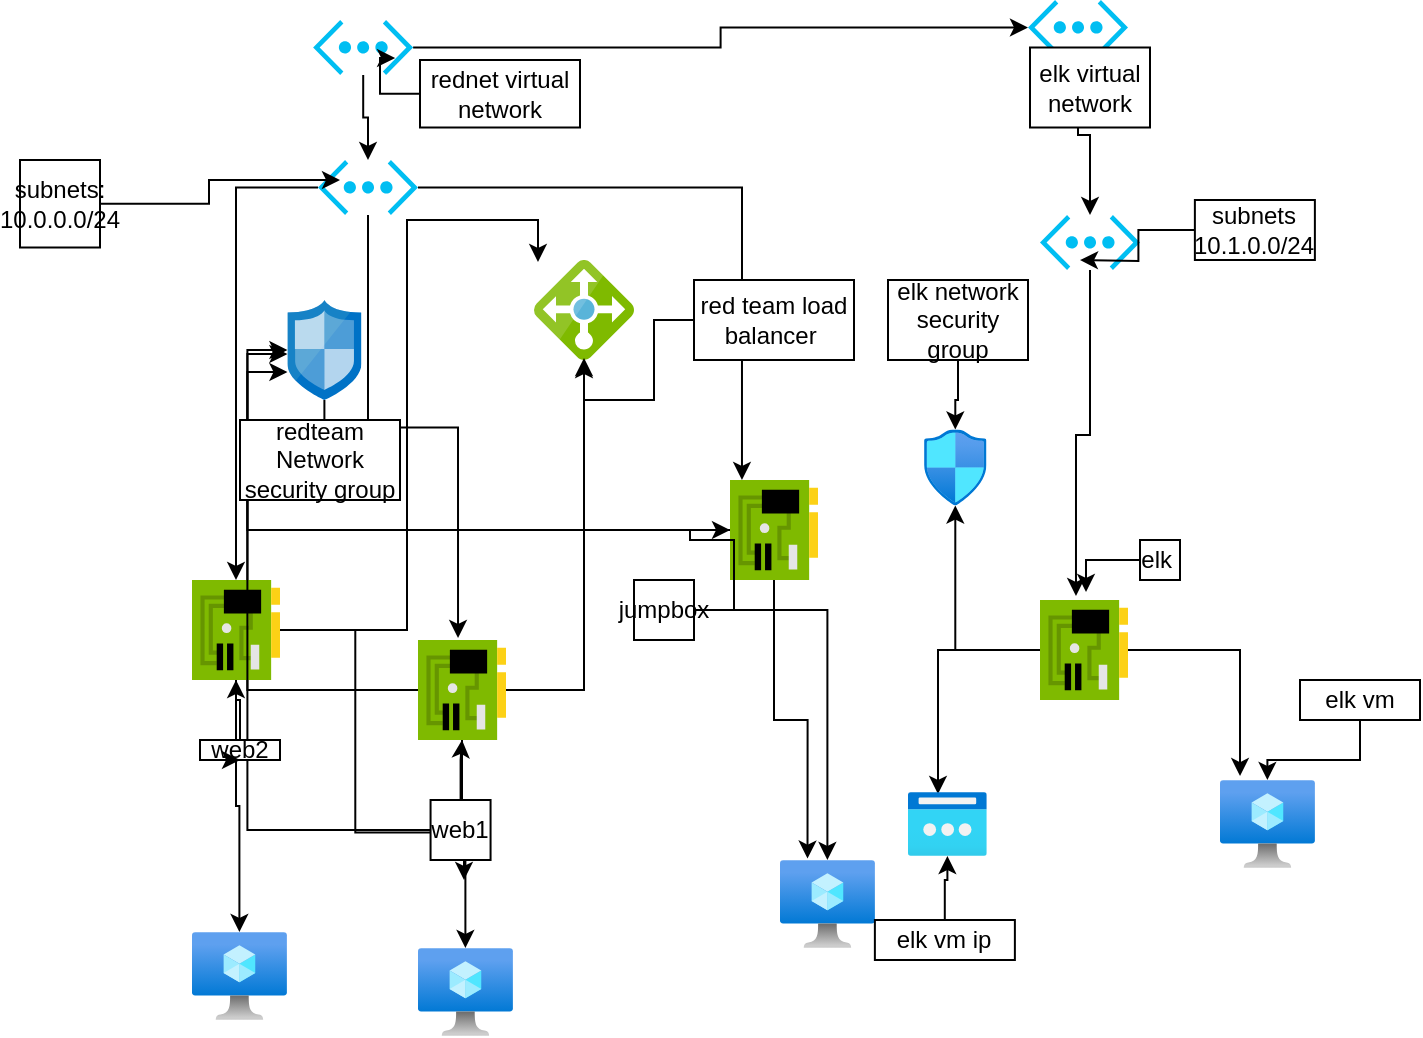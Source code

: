 <mxfile version="16.0.0" type="device"><diagram id="nUKfaTYPu4STcB7I_pFn" name="Page-1"><mxGraphModel dx="1655" dy="591" grid="1" gridSize="10" guides="1" tooltips="1" connect="1" arrows="1" fold="1" page="1" pageScale="1" pageWidth="827" pageHeight="1169" math="0" shadow="0"><root><mxCell id="0"/><mxCell id="1" parent="0"/><mxCell id="gL6sck5nnQwHP0IQRk-h-4" style="edgeStyle=orthogonalEdgeStyle;rounded=0;orthogonalLoop=1;jettySize=auto;html=1;entryX=0.5;entryY=0;entryDx=0;entryDy=0;entryPerimeter=0;" parent="1" source="gL6sck5nnQwHP0IQRk-h-1" target="gL6sck5nnQwHP0IQRk-h-2" edge="1"><mxGeometry relative="1" as="geometry"/></mxCell><mxCell id="gL6sck5nnQwHP0IQRk-h-46" style="edgeStyle=orthogonalEdgeStyle;rounded=0;orthogonalLoop=1;jettySize=auto;html=1;" parent="1" source="gL6sck5nnQwHP0IQRk-h-1" target="gL6sck5nnQwHP0IQRk-h-45" edge="1"><mxGeometry relative="1" as="geometry"/></mxCell><mxCell id="gL6sck5nnQwHP0IQRk-h-1" value="" style="verticalLabelPosition=bottom;html=1;verticalAlign=top;align=center;strokeColor=none;fillColor=#00BEF2;shape=mxgraph.azure.virtual_network;pointerEvents=1;" parent="1" vertex="1"><mxGeometry x="76.56" y="10" width="50" height="27.5" as="geometry"/></mxCell><mxCell id="gL6sck5nnQwHP0IQRk-h-13" style="edgeStyle=orthogonalEdgeStyle;rounded=0;orthogonalLoop=1;jettySize=auto;html=1;" parent="1" source="gL6sck5nnQwHP0IQRk-h-2" target="gL6sck5nnQwHP0IQRk-h-10" edge="1"><mxGeometry relative="1" as="geometry"/></mxCell><mxCell id="gL6sck5nnQwHP0IQRk-h-14" style="edgeStyle=orthogonalEdgeStyle;rounded=0;orthogonalLoop=1;jettySize=auto;html=1;entryX=0.455;entryY=-0.02;entryDx=0;entryDy=0;entryPerimeter=0;" parent="1" source="gL6sck5nnQwHP0IQRk-h-2" target="gL6sck5nnQwHP0IQRk-h-11" edge="1"><mxGeometry relative="1" as="geometry"/></mxCell><mxCell id="gL6sck5nnQwHP0IQRk-h-15" style="edgeStyle=orthogonalEdgeStyle;rounded=0;orthogonalLoop=1;jettySize=auto;html=1;entryX=0.136;entryY=0;entryDx=0;entryDy=0;entryPerimeter=0;" parent="1" source="gL6sck5nnQwHP0IQRk-h-2" target="gL6sck5nnQwHP0IQRk-h-12" edge="1"><mxGeometry relative="1" as="geometry"/></mxCell><mxCell id="gL6sck5nnQwHP0IQRk-h-2" value="" style="verticalLabelPosition=bottom;html=1;verticalAlign=top;align=center;strokeColor=none;fillColor=#00BEF2;shape=mxgraph.azure.virtual_network;pointerEvents=1;" parent="1" vertex="1"><mxGeometry x="79" y="80" width="50" height="27.5" as="geometry"/></mxCell><mxCell id="aI2xJYhMng1aokkfvCH_-7" style="edgeStyle=orthogonalEdgeStyle;rounded=0;orthogonalLoop=1;jettySize=auto;html=1;entryX=0.22;entryY=0.364;entryDx=0;entryDy=0;entryPerimeter=0;" edge="1" parent="1" source="gL6sck5nnQwHP0IQRk-h-5" target="gL6sck5nnQwHP0IQRk-h-2"><mxGeometry relative="1" as="geometry"/></mxCell><mxCell id="gL6sck5nnQwHP0IQRk-h-5" value="subnets: 10.0.0.0/24" style="whiteSpace=wrap;html=1;" parent="1" vertex="1"><mxGeometry x="-70" y="80" width="40" height="43.75" as="geometry"/></mxCell><mxCell id="gL6sck5nnQwHP0IQRk-h-9" style="edgeStyle=orthogonalEdgeStyle;rounded=0;orthogonalLoop=1;jettySize=auto;html=1;entryX=0.82;entryY=0.691;entryDx=0;entryDy=0;entryPerimeter=0;" parent="1" source="gL6sck5nnQwHP0IQRk-h-8" target="gL6sck5nnQwHP0IQRk-h-1" edge="1"><mxGeometry relative="1" as="geometry"/></mxCell><mxCell id="gL6sck5nnQwHP0IQRk-h-8" value="rednet virtual network" style="whiteSpace=wrap;html=1;" parent="1" vertex="1"><mxGeometry x="130" y="30" width="80" height="33.75" as="geometry"/></mxCell><mxCell id="gL6sck5nnQwHP0IQRk-h-25" style="edgeStyle=orthogonalEdgeStyle;rounded=0;orthogonalLoop=1;jettySize=auto;html=1;" parent="1" source="gL6sck5nnQwHP0IQRk-h-10" target="gL6sck5nnQwHP0IQRk-h-23" edge="1"><mxGeometry relative="1" as="geometry"/></mxCell><mxCell id="gL6sck5nnQwHP0IQRk-h-39" style="edgeStyle=orthogonalEdgeStyle;rounded=0;orthogonalLoop=1;jettySize=auto;html=1;entryX=0;entryY=0.54;entryDx=0;entryDy=0;entryPerimeter=0;startArrow=none;" parent="1" source="gL6sck5nnQwHP0IQRk-h-16" target="gL6sck5nnQwHP0IQRk-h-30" edge="1"><mxGeometry relative="1" as="geometry"/></mxCell><mxCell id="gL6sck5nnQwHP0IQRk-h-42" style="edgeStyle=orthogonalEdgeStyle;rounded=0;orthogonalLoop=1;jettySize=auto;html=1;entryX=0.04;entryY=0.02;entryDx=0;entryDy=0;entryPerimeter=0;" parent="1" source="gL6sck5nnQwHP0IQRk-h-10" target="gL6sck5nnQwHP0IQRk-h-40" edge="1"><mxGeometry relative="1" as="geometry"/></mxCell><mxCell id="gL6sck5nnQwHP0IQRk-h-10" value="" style="sketch=0;aspect=fixed;html=1;points=[];align=center;image;fontSize=12;image=img/lib/mscae/NetworkInterfaceCard.svg;" parent="1" vertex="1"><mxGeometry x="16" y="290" width="44" height="50" as="geometry"/></mxCell><mxCell id="gL6sck5nnQwHP0IQRk-h-26" style="edgeStyle=orthogonalEdgeStyle;rounded=0;orthogonalLoop=1;jettySize=auto;html=1;" parent="1" source="gL6sck5nnQwHP0IQRk-h-11" target="gL6sck5nnQwHP0IQRk-h-22" edge="1"><mxGeometry relative="1" as="geometry"/></mxCell><mxCell id="gL6sck5nnQwHP0IQRk-h-36" style="edgeStyle=orthogonalEdgeStyle;rounded=0;orthogonalLoop=1;jettySize=auto;html=1;entryX=0;entryY=0.5;entryDx=0;entryDy=0;entryPerimeter=0;" parent="1" source="gL6sck5nnQwHP0IQRk-h-11" target="gL6sck5nnQwHP0IQRk-h-30" edge="1"><mxGeometry relative="1" as="geometry"/></mxCell><mxCell id="gL6sck5nnQwHP0IQRk-h-41" style="edgeStyle=orthogonalEdgeStyle;rounded=0;orthogonalLoop=1;jettySize=auto;html=1;" parent="1" source="gL6sck5nnQwHP0IQRk-h-11" target="gL6sck5nnQwHP0IQRk-h-40" edge="1"><mxGeometry relative="1" as="geometry"/></mxCell><mxCell id="gL6sck5nnQwHP0IQRk-h-11" value="" style="sketch=0;aspect=fixed;html=1;points=[];align=center;image;fontSize=12;image=img/lib/mscae/NetworkInterfaceCard.svg;" parent="1" vertex="1"><mxGeometry x="129" y="320" width="44" height="50" as="geometry"/></mxCell><mxCell id="gL6sck5nnQwHP0IQRk-h-28" style="edgeStyle=orthogonalEdgeStyle;rounded=0;orthogonalLoop=1;jettySize=auto;html=1;entryX=0.29;entryY=-0.016;entryDx=0;entryDy=0;entryPerimeter=0;" parent="1" source="gL6sck5nnQwHP0IQRk-h-12" target="gL6sck5nnQwHP0IQRk-h-27" edge="1"><mxGeometry relative="1" as="geometry"/></mxCell><mxCell id="gL6sck5nnQwHP0IQRk-h-35" style="edgeStyle=orthogonalEdgeStyle;rounded=0;orthogonalLoop=1;jettySize=auto;html=1;entryX=0;entryY=0.72;entryDx=0;entryDy=0;entryPerimeter=0;" parent="1" source="gL6sck5nnQwHP0IQRk-h-12" target="gL6sck5nnQwHP0IQRk-h-30" edge="1"><mxGeometry relative="1" as="geometry"/></mxCell><mxCell id="gL6sck5nnQwHP0IQRk-h-12" value="" style="sketch=0;aspect=fixed;html=1;points=[];align=center;image;fontSize=12;image=img/lib/mscae/NetworkInterfaceCard.svg;" parent="1" vertex="1"><mxGeometry x="285" y="240" width="44" height="50" as="geometry"/></mxCell><mxCell id="gL6sck5nnQwHP0IQRk-h-17" style="edgeStyle=orthogonalEdgeStyle;rounded=0;orthogonalLoop=1;jettySize=auto;html=1;" parent="1" source="gL6sck5nnQwHP0IQRk-h-16" target="gL6sck5nnQwHP0IQRk-h-11" edge="1"><mxGeometry relative="1" as="geometry"/></mxCell><mxCell id="aI2xJYhMng1aokkfvCH_-1" style="edgeStyle=orthogonalEdgeStyle;rounded=0;orthogonalLoop=1;jettySize=auto;html=1;exitX=0.5;exitY=1;exitDx=0;exitDy=0;" edge="1" parent="1" source="gL6sck5nnQwHP0IQRk-h-16"><mxGeometry relative="1" as="geometry"><mxPoint x="152" y="440" as="targetPoint"/></mxGeometry></mxCell><mxCell id="gL6sck5nnQwHP0IQRk-h-19" style="edgeStyle=orthogonalEdgeStyle;rounded=0;orthogonalLoop=1;jettySize=auto;html=1;" parent="1" source="gL6sck5nnQwHP0IQRk-h-18" target="gL6sck5nnQwHP0IQRk-h-10" edge="1"><mxGeometry relative="1" as="geometry"/></mxCell><mxCell id="gL6sck5nnQwHP0IQRk-h-18" value="web2" style="whiteSpace=wrap;html=1;" parent="1" vertex="1"><mxGeometry x="20" y="370" width="40" height="10" as="geometry"/></mxCell><mxCell id="gL6sck5nnQwHP0IQRk-h-21" style="edgeStyle=orthogonalEdgeStyle;rounded=0;orthogonalLoop=1;jettySize=auto;html=1;" parent="1" source="gL6sck5nnQwHP0IQRk-h-20" target="gL6sck5nnQwHP0IQRk-h-12" edge="1"><mxGeometry relative="1" as="geometry"/></mxCell><mxCell id="gL6sck5nnQwHP0IQRk-h-29" style="edgeStyle=orthogonalEdgeStyle;rounded=0;orthogonalLoop=1;jettySize=auto;html=1;" parent="1" source="gL6sck5nnQwHP0IQRk-h-20" target="gL6sck5nnQwHP0IQRk-h-27" edge="1"><mxGeometry relative="1" as="geometry"/></mxCell><mxCell id="gL6sck5nnQwHP0IQRk-h-20" value="jumpbox" style="whiteSpace=wrap;html=1;" parent="1" vertex="1"><mxGeometry x="237" y="290" width="30" height="30" as="geometry"/></mxCell><mxCell id="gL6sck5nnQwHP0IQRk-h-22" value="" style="aspect=fixed;html=1;points=[];align=center;image;fontSize=12;image=img/lib/azure2/compute/Virtual_Machine.svg;" parent="1" vertex="1"><mxGeometry x="129" y="474" width="47.44" height="44" as="geometry"/></mxCell><mxCell id="gL6sck5nnQwHP0IQRk-h-23" value="" style="aspect=fixed;html=1;points=[];align=center;image;fontSize=12;image=img/lib/azure2/compute/Virtual_Machine.svg;" parent="1" vertex="1"><mxGeometry x="16.0" y="466" width="47.44" height="44" as="geometry"/></mxCell><mxCell id="gL6sck5nnQwHP0IQRk-h-27" value="" style="aspect=fixed;html=1;points=[];align=center;image;fontSize=12;image=img/lib/azure2/compute/Virtual_Machine.svg;" parent="1" vertex="1"><mxGeometry x="310" y="430" width="47.44" height="44" as="geometry"/></mxCell><mxCell id="gL6sck5nnQwHP0IQRk-h-32" style="edgeStyle=orthogonalEdgeStyle;rounded=0;orthogonalLoop=1;jettySize=auto;html=1;entryX=0.5;entryY=0;entryDx=0;entryDy=0;" parent="1" source="gL6sck5nnQwHP0IQRk-h-30" target="gL6sck5nnQwHP0IQRk-h-31" edge="1"><mxGeometry relative="1" as="geometry"/></mxCell><mxCell id="gL6sck5nnQwHP0IQRk-h-30" value="" style="sketch=0;aspect=fixed;html=1;points=[];align=center;image;fontSize=12;image=img/lib/mscae/Network_Security_Groups_Classic.svg;" parent="1" vertex="1"><mxGeometry x="63.72" y="150" width="37" height="50" as="geometry"/></mxCell><mxCell id="gL6sck5nnQwHP0IQRk-h-31" value="redteam Network security group" style="whiteSpace=wrap;html=1;" parent="1" vertex="1"><mxGeometry x="40" y="210" width="80" height="40" as="geometry"/></mxCell><mxCell id="gL6sck5nnQwHP0IQRk-h-40" value="" style="sketch=0;aspect=fixed;html=1;points=[];align=center;image;fontSize=12;image=img/lib/mscae/Load_Balancer_feature.svg;" parent="1" vertex="1"><mxGeometry x="187" y="130" width="50" height="50" as="geometry"/></mxCell><mxCell id="gL6sck5nnQwHP0IQRk-h-44" style="edgeStyle=orthogonalEdgeStyle;rounded=0;orthogonalLoop=1;jettySize=auto;html=1;entryX=0.5;entryY=0.98;entryDx=0;entryDy=0;entryPerimeter=0;" parent="1" source="gL6sck5nnQwHP0IQRk-h-43" target="gL6sck5nnQwHP0IQRk-h-40" edge="1"><mxGeometry relative="1" as="geometry"/></mxCell><mxCell id="gL6sck5nnQwHP0IQRk-h-43" value="red team load balancer&amp;nbsp;" style="whiteSpace=wrap;html=1;" parent="1" vertex="1"><mxGeometry x="267" y="140" width="80" height="40" as="geometry"/></mxCell><mxCell id="gL6sck5nnQwHP0IQRk-h-51" style="edgeStyle=orthogonalEdgeStyle;rounded=0;orthogonalLoop=1;jettySize=auto;html=1;entryX=0.5;entryY=0;entryDx=0;entryDy=0;entryPerimeter=0;" parent="1" source="gL6sck5nnQwHP0IQRk-h-45" target="gL6sck5nnQwHP0IQRk-h-48" edge="1"><mxGeometry relative="1" as="geometry"/></mxCell><mxCell id="gL6sck5nnQwHP0IQRk-h-45" value="" style="verticalLabelPosition=bottom;html=1;verticalAlign=top;align=center;strokeColor=none;fillColor=#00BEF2;shape=mxgraph.azure.virtual_network;pointerEvents=1;" parent="1" vertex="1"><mxGeometry x="434" width="50" height="27.5" as="geometry"/></mxCell><mxCell id="gL6sck5nnQwHP0IQRk-h-47" value="elk virtual network" style="whiteSpace=wrap;html=1;" parent="1" vertex="1"><mxGeometry x="435" y="23.75" width="60" height="40" as="geometry"/></mxCell><mxCell id="aI2xJYhMng1aokkfvCH_-6" style="edgeStyle=orthogonalEdgeStyle;rounded=0;orthogonalLoop=1;jettySize=auto;html=1;entryX=0.409;entryY=-0.04;entryDx=0;entryDy=0;entryPerimeter=0;" edge="1" parent="1" source="gL6sck5nnQwHP0IQRk-h-48" target="gL6sck5nnQwHP0IQRk-h-52"><mxGeometry relative="1" as="geometry"/></mxCell><mxCell id="gL6sck5nnQwHP0IQRk-h-48" value="" style="verticalLabelPosition=bottom;html=1;verticalAlign=top;align=center;strokeColor=none;fillColor=#00BEF2;shape=mxgraph.azure.virtual_network;pointerEvents=1;" parent="1" vertex="1"><mxGeometry x="440" y="107.5" width="50" height="27.5" as="geometry"/></mxCell><mxCell id="gL6sck5nnQwHP0IQRk-h-50" style="edgeStyle=orthogonalEdgeStyle;rounded=0;orthogonalLoop=1;jettySize=auto;html=1;" parent="1" source="gL6sck5nnQwHP0IQRk-h-49" edge="1"><mxGeometry relative="1" as="geometry"><mxPoint x="460" y="130" as="targetPoint"/></mxGeometry></mxCell><mxCell id="gL6sck5nnQwHP0IQRk-h-49" value="subnets 10.1.0.0/24" style="whiteSpace=wrap;html=1;" parent="1" vertex="1"><mxGeometry x="517.44" y="100" width="60" height="30" as="geometry"/></mxCell><mxCell id="gL6sck5nnQwHP0IQRk-h-58" style="edgeStyle=orthogonalEdgeStyle;rounded=0;orthogonalLoop=1;jettySize=auto;html=1;entryX=0.211;entryY=-0.045;entryDx=0;entryDy=0;entryPerimeter=0;" parent="1" source="gL6sck5nnQwHP0IQRk-h-52" target="gL6sck5nnQwHP0IQRk-h-55" edge="1"><mxGeometry relative="1" as="geometry"/></mxCell><mxCell id="gL6sck5nnQwHP0IQRk-h-63" style="edgeStyle=orthogonalEdgeStyle;rounded=0;orthogonalLoop=1;jettySize=auto;html=1;entryX=0.381;entryY=0.031;entryDx=0;entryDy=0;entryPerimeter=0;" parent="1" source="gL6sck5nnQwHP0IQRk-h-52" target="gL6sck5nnQwHP0IQRk-h-62" edge="1"><mxGeometry relative="1" as="geometry"/></mxCell><mxCell id="gL6sck5nnQwHP0IQRk-h-64" style="edgeStyle=orthogonalEdgeStyle;rounded=0;orthogonalLoop=1;jettySize=auto;html=1;" parent="1" source="gL6sck5nnQwHP0IQRk-h-52" target="gL6sck5nnQwHP0IQRk-h-59" edge="1"><mxGeometry relative="1" as="geometry"/></mxCell><mxCell id="gL6sck5nnQwHP0IQRk-h-52" value="" style="sketch=0;aspect=fixed;html=1;points=[];align=center;image;fontSize=12;image=img/lib/mscae/NetworkInterfaceCard.svg;" parent="1" vertex="1"><mxGeometry x="440" y="300" width="44" height="50" as="geometry"/></mxCell><mxCell id="gL6sck5nnQwHP0IQRk-h-54" style="edgeStyle=orthogonalEdgeStyle;rounded=0;orthogonalLoop=1;jettySize=auto;html=1;entryX=0.523;entryY=-0.08;entryDx=0;entryDy=0;entryPerimeter=0;" parent="1" source="gL6sck5nnQwHP0IQRk-h-53" target="gL6sck5nnQwHP0IQRk-h-52" edge="1"><mxGeometry relative="1" as="geometry"/></mxCell><mxCell id="gL6sck5nnQwHP0IQRk-h-53" value="elk&amp;nbsp;" style="whiteSpace=wrap;html=1;" parent="1" vertex="1"><mxGeometry x="490" y="270" width="20" height="20" as="geometry"/></mxCell><mxCell id="gL6sck5nnQwHP0IQRk-h-55" value="" style="aspect=fixed;html=1;points=[];align=center;image;fontSize=12;image=img/lib/azure2/compute/Virtual_Machine.svg;" parent="1" vertex="1"><mxGeometry x="530" y="390" width="47.44" height="44" as="geometry"/></mxCell><mxCell id="gL6sck5nnQwHP0IQRk-h-57" style="edgeStyle=orthogonalEdgeStyle;rounded=0;orthogonalLoop=1;jettySize=auto;html=1;" parent="1" source="gL6sck5nnQwHP0IQRk-h-56" target="gL6sck5nnQwHP0IQRk-h-55" edge="1"><mxGeometry relative="1" as="geometry"/></mxCell><mxCell id="gL6sck5nnQwHP0IQRk-h-56" value="elk vm" style="whiteSpace=wrap;html=1;" parent="1" vertex="1"><mxGeometry x="570" y="340" width="60" height="20" as="geometry"/></mxCell><mxCell id="gL6sck5nnQwHP0IQRk-h-59" value="" style="aspect=fixed;html=1;points=[];align=center;image;fontSize=12;image=img/lib/azure2/networking/Network_Security_Groups.svg;" parent="1" vertex="1"><mxGeometry x="382" y="214.75" width="31.29" height="38" as="geometry"/></mxCell><mxCell id="gL6sck5nnQwHP0IQRk-h-61" style="edgeStyle=orthogonalEdgeStyle;rounded=0;orthogonalLoop=1;jettySize=auto;html=1;" parent="1" source="gL6sck5nnQwHP0IQRk-h-60" target="gL6sck5nnQwHP0IQRk-h-59" edge="1"><mxGeometry relative="1" as="geometry"/></mxCell><mxCell id="gL6sck5nnQwHP0IQRk-h-60" value="elk network security group" style="whiteSpace=wrap;html=1;" parent="1" vertex="1"><mxGeometry x="364" y="140" width="70" height="40" as="geometry"/></mxCell><mxCell id="gL6sck5nnQwHP0IQRk-h-62" value="" style="aspect=fixed;html=1;points=[];align=center;image;fontSize=12;image=img/lib/azure2/networking/Public_IP_Addresses_Classic.svg;" parent="1" vertex="1"><mxGeometry x="374" y="396" width="39.38" height="32" as="geometry"/></mxCell><mxCell id="gL6sck5nnQwHP0IQRk-h-66" style="edgeStyle=orthogonalEdgeStyle;rounded=0;orthogonalLoop=1;jettySize=auto;html=1;" parent="1" source="gL6sck5nnQwHP0IQRk-h-65" target="gL6sck5nnQwHP0IQRk-h-62" edge="1"><mxGeometry relative="1" as="geometry"/></mxCell><mxCell id="gL6sck5nnQwHP0IQRk-h-65" value="elk vm ip&lt;br&gt;" style="whiteSpace=wrap;html=1;" parent="1" vertex="1"><mxGeometry x="357.44" y="460" width="70" height="20" as="geometry"/></mxCell><mxCell id="gL6sck5nnQwHP0IQRk-h-16" value="web1" style="whiteSpace=wrap;html=1;" parent="1" vertex="1"><mxGeometry x="135.28" y="400" width="30" height="30" as="geometry"/></mxCell><mxCell id="aI2xJYhMng1aokkfvCH_-2" value="" style="edgeStyle=orthogonalEdgeStyle;rounded=0;orthogonalLoop=1;jettySize=auto;html=1;entryX=0;entryY=0.54;entryDx=0;entryDy=0;entryPerimeter=0;endArrow=none;" edge="1" parent="1" source="gL6sck5nnQwHP0IQRk-h-10" target="gL6sck5nnQwHP0IQRk-h-16"><mxGeometry relative="1" as="geometry"><mxPoint x="64" y="315" as="sourcePoint"/><mxPoint x="230" y="451" as="targetPoint"/></mxGeometry></mxCell><mxCell id="aI2xJYhMng1aokkfvCH_-5" style="edgeStyle=orthogonalEdgeStyle;rounded=0;orthogonalLoop=1;jettySize=auto;html=1;exitX=0.25;exitY=1;exitDx=0;exitDy=0;entryX=0.5;entryY=1;entryDx=0;entryDy=0;" edge="1" parent="1" source="gL6sck5nnQwHP0IQRk-h-18" target="gL6sck5nnQwHP0IQRk-h-18"><mxGeometry relative="1" as="geometry"/></mxCell></root></mxGraphModel></diagram></mxfile>